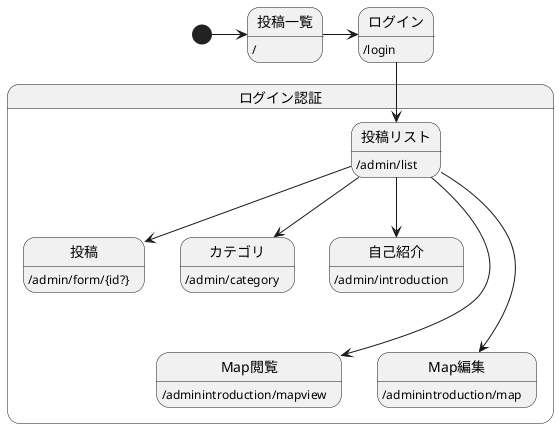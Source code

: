 @startuml
 [*] -> 投稿一覧
 投稿一覧 -> ログイン

state ログイン認証 {
 ログイン --> 投稿リスト
 投稿リスト --> 投稿
 投稿リスト --> カテゴリ
 投稿リスト --> 自己紹介
 投稿リスト ---> Map閲覧
 投稿リスト ---> Map編集
}

 投稿一覧 : /
 ログイン : /login
 投稿リスト : /admin/list
 投稿 : /admin/form/{id?}
 カテゴリ : /admin/category
 自己紹介 : /admin/introduction
 Map閲覧 : /adminintroduction/mapview
 Map編集 : /adminintroduction/map


@enduml
